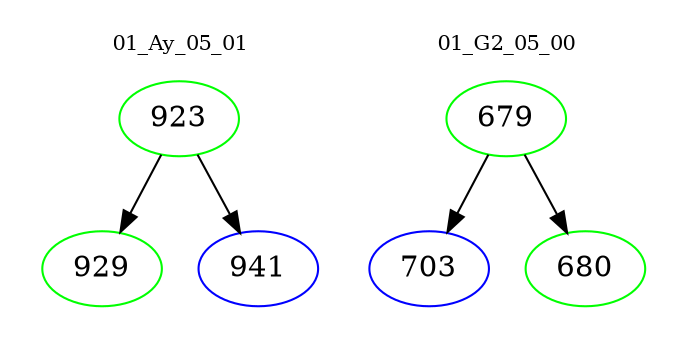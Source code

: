 digraph{
subgraph cluster_0 {
color = white
label = "01_Ay_05_01";
fontsize=10;
T0_923 [label="923", color="green"]
T0_923 -> T0_929 [color="black"]
T0_929 [label="929", color="green"]
T0_923 -> T0_941 [color="black"]
T0_941 [label="941", color="blue"]
}
subgraph cluster_1 {
color = white
label = "01_G2_05_00";
fontsize=10;
T1_679 [label="679", color="green"]
T1_679 -> T1_703 [color="black"]
T1_703 [label="703", color="blue"]
T1_679 -> T1_680 [color="black"]
T1_680 [label="680", color="green"]
}
}
